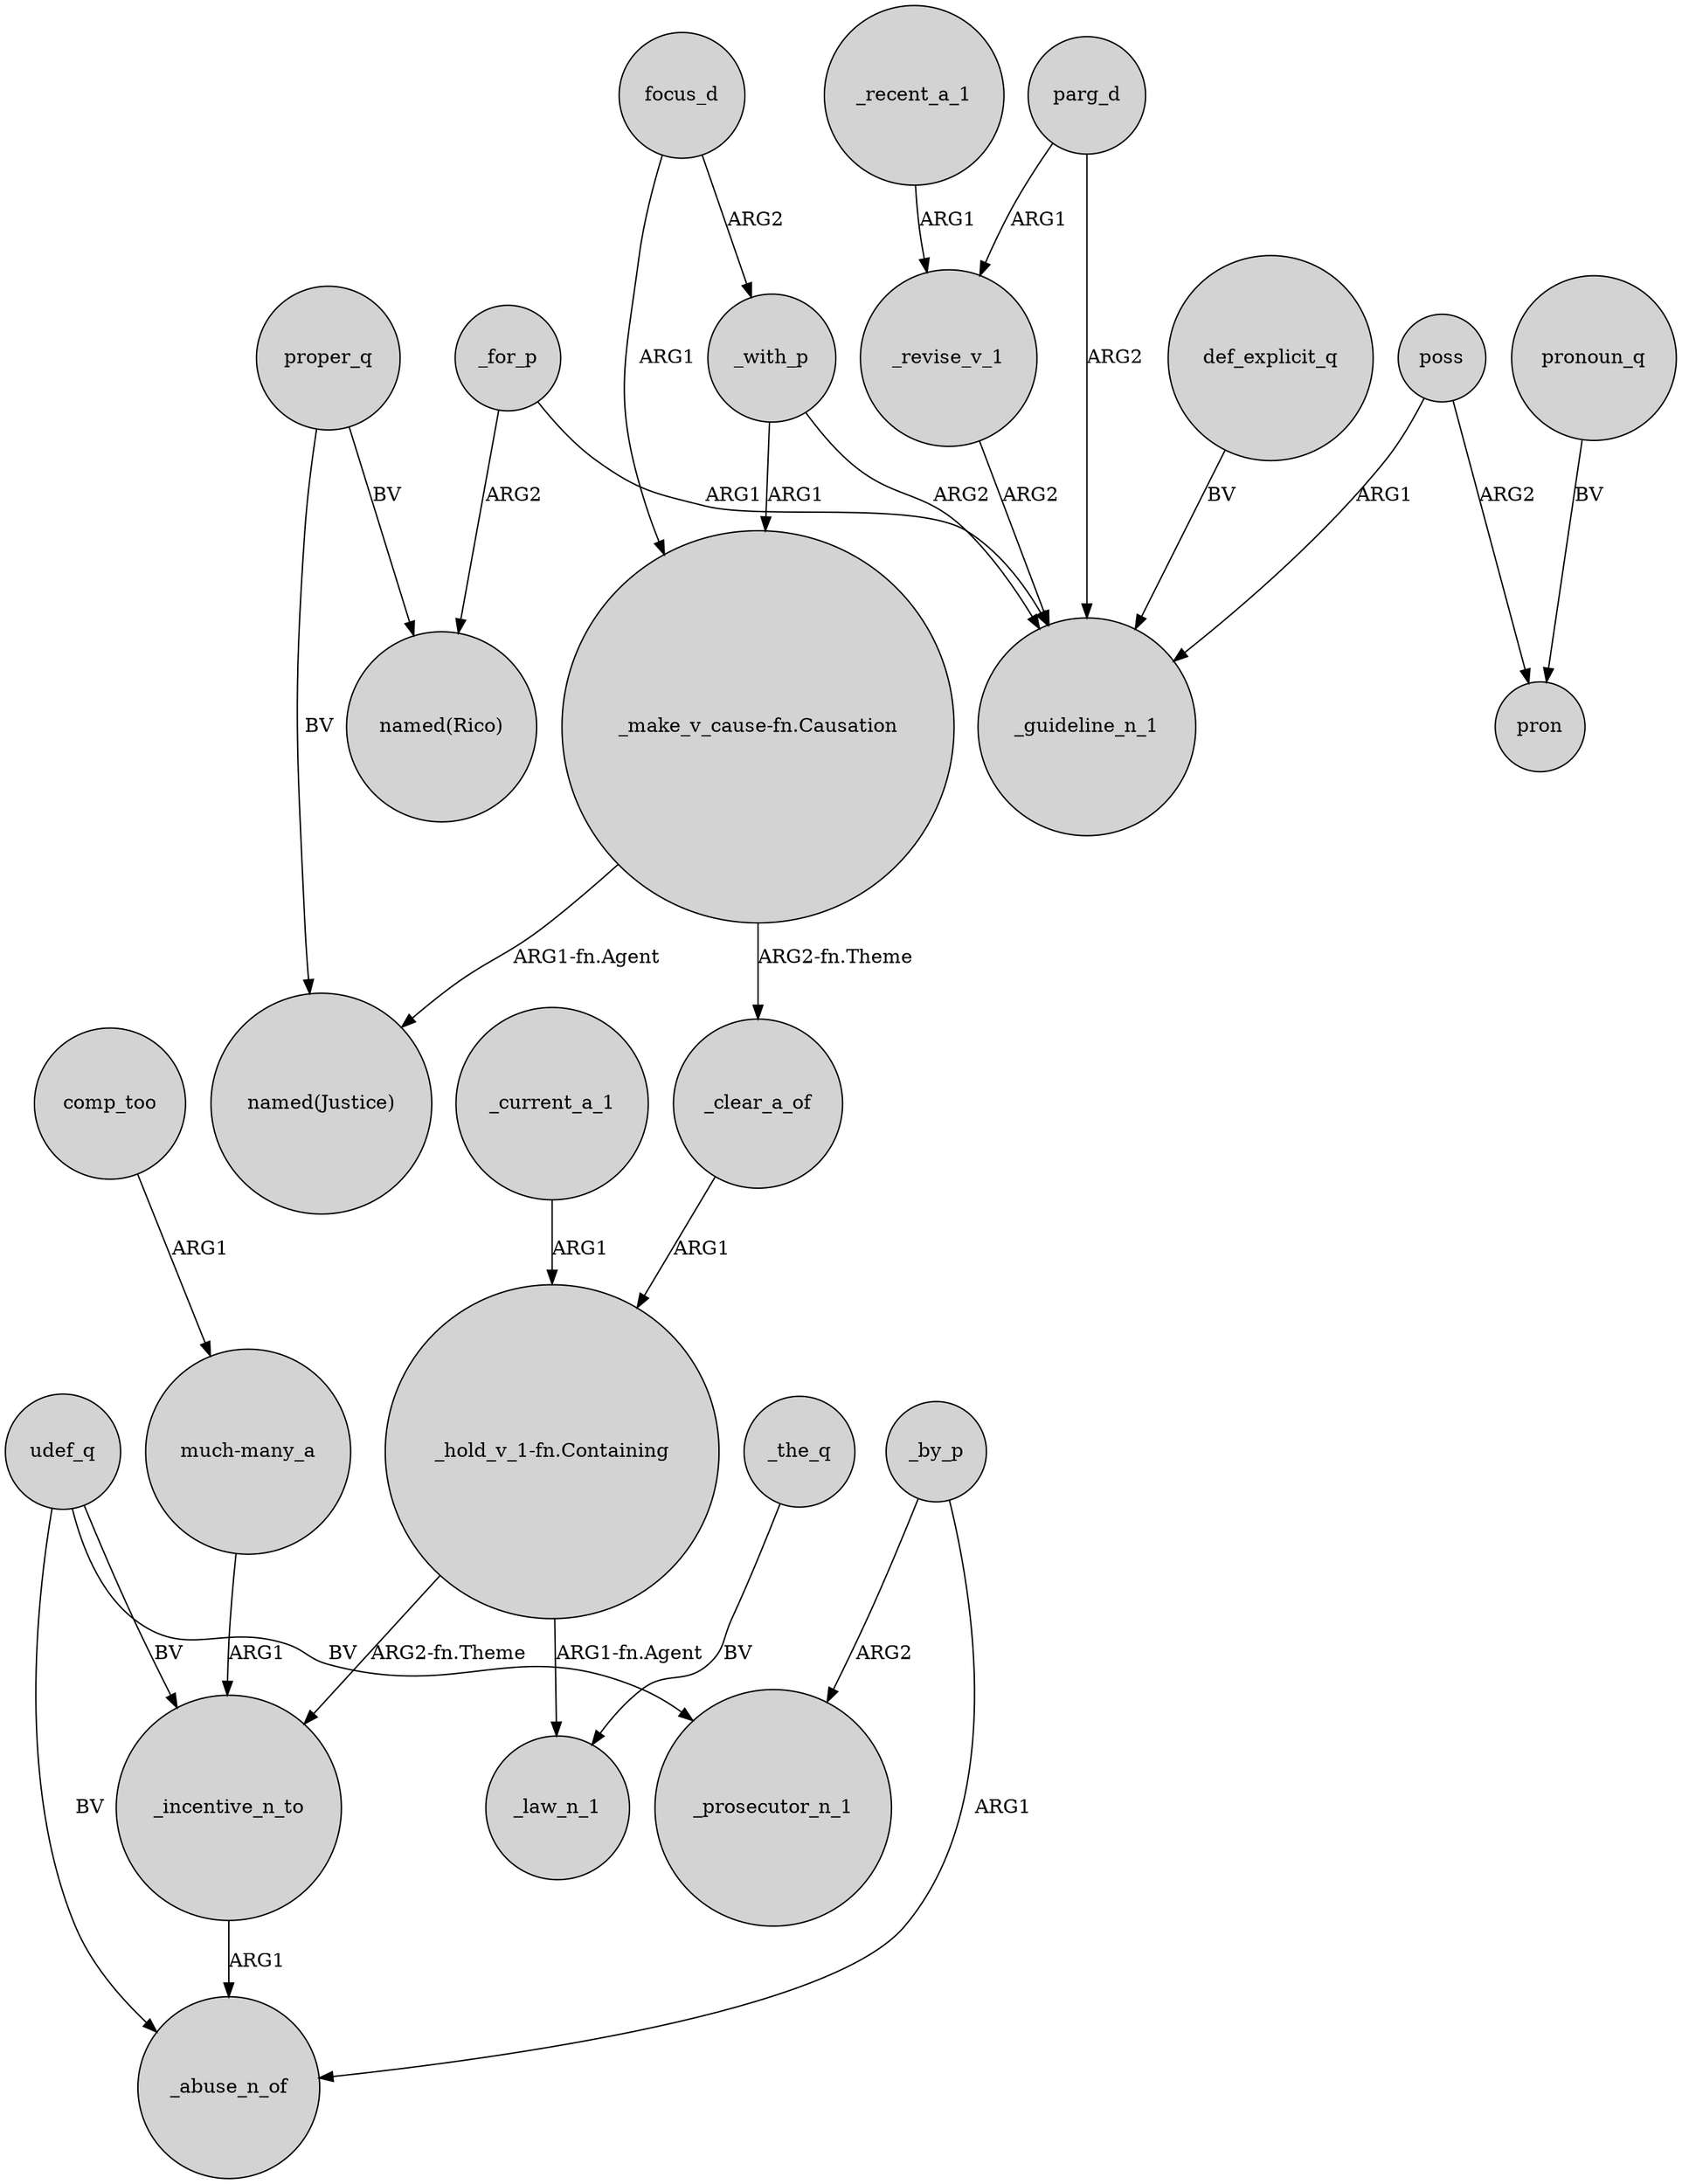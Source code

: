 digraph {
	node [shape=circle style=filled]
	_current_a_1 -> "_hold_v_1-fn.Containing" [label=ARG1]
	parg_d -> _guideline_n_1 [label=ARG2]
	proper_q -> "named(Rico)" [label=BV]
	parg_d -> _revise_v_1 [label=ARG1]
	"_make_v_cause-fn.Causation" -> "named(Justice)" [label="ARG1-fn.Agent"]
	poss -> pron [label=ARG2]
	_for_p -> _guideline_n_1 [label=ARG1]
	udef_q -> _incentive_n_to [label=BV]
	comp_too -> "much-many_a" [label=ARG1]
	_with_p -> "_make_v_cause-fn.Causation" [label=ARG1]
	_incentive_n_to -> _abuse_n_of [label=ARG1]
	"_make_v_cause-fn.Causation" -> _clear_a_of [label="ARG2-fn.Theme"]
	"much-many_a" -> _incentive_n_to [label=ARG1]
	focus_d -> _with_p [label=ARG2]
	"_hold_v_1-fn.Containing" -> _incentive_n_to [label="ARG2-fn.Theme"]
	"_hold_v_1-fn.Containing" -> _law_n_1 [label="ARG1-fn.Agent"]
	udef_q -> _prosecutor_n_1 [label=BV]
	pronoun_q -> pron [label=BV]
	_for_p -> "named(Rico)" [label=ARG2]
	proper_q -> "named(Justice)" [label=BV]
	focus_d -> "_make_v_cause-fn.Causation" [label=ARG1]
	_by_p -> _abuse_n_of [label=ARG1]
	_the_q -> _law_n_1 [label=BV]
	poss -> _guideline_n_1 [label=ARG1]
	_clear_a_of -> "_hold_v_1-fn.Containing" [label=ARG1]
	_with_p -> _guideline_n_1 [label=ARG2]
	udef_q -> _abuse_n_of [label=BV]
	_by_p -> _prosecutor_n_1 [label=ARG2]
	def_explicit_q -> _guideline_n_1 [label=BV]
	_revise_v_1 -> _guideline_n_1 [label=ARG2]
	_recent_a_1 -> _revise_v_1 [label=ARG1]
}
